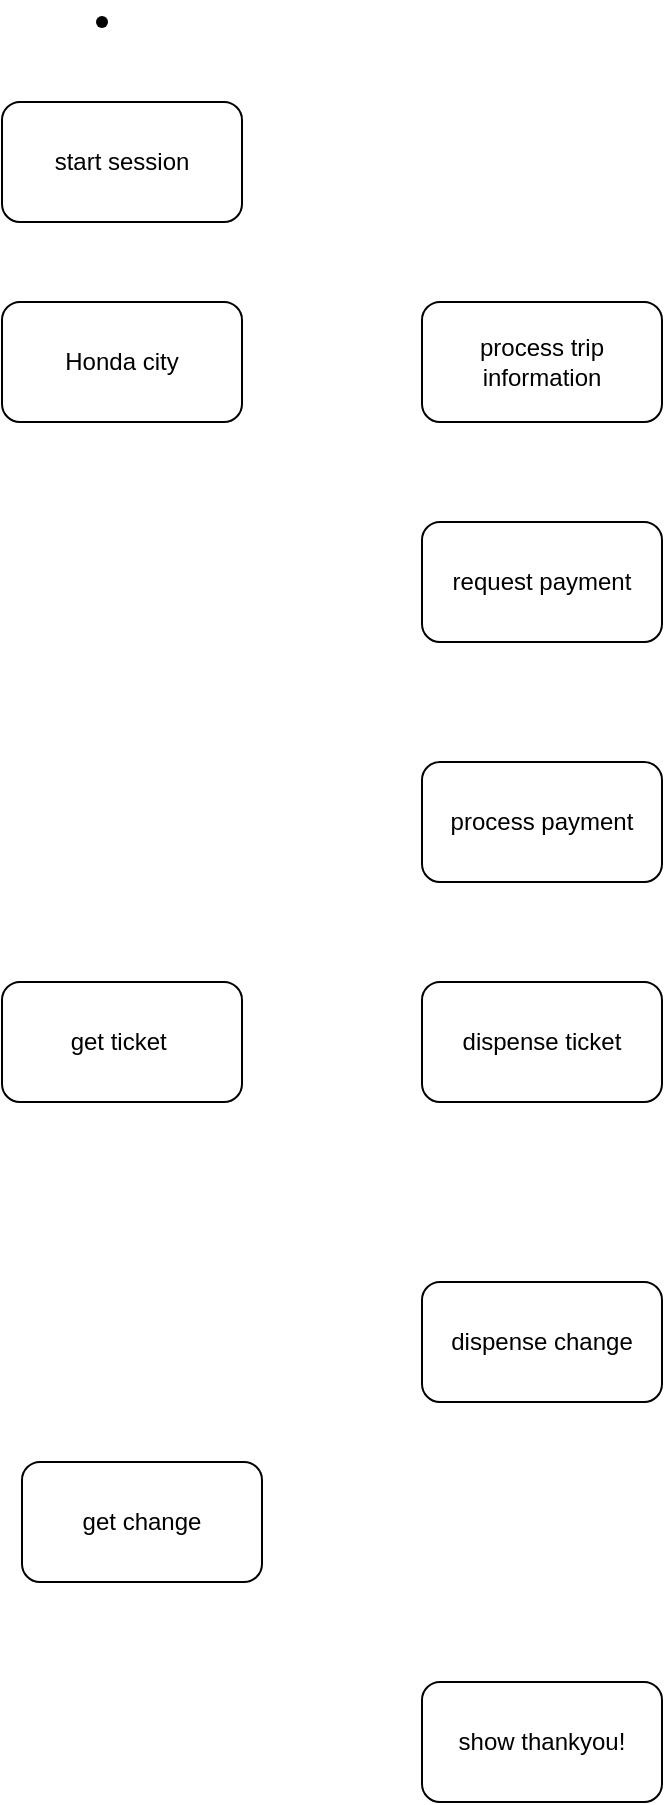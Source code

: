 <mxfile version="22.1.21" type="github">
  <diagram name="Page-1" id="jU7aJNaG4EmLiF6ASeKA">
    <mxGraphModel dx="954" dy="608" grid="1" gridSize="10" guides="1" tooltips="1" connect="1" arrows="1" fold="1" page="1" pageScale="1" pageWidth="850" pageHeight="1100" math="0" shadow="0">
      <root>
        <mxCell id="0" />
        <mxCell id="1" parent="0" />
        <mxCell id="PQB1Y8k-di75P9IcplEZ-1" value="start session" style="rounded=1;whiteSpace=wrap;html=1;" vertex="1" parent="1">
          <mxGeometry x="30" y="50" width="120" height="60" as="geometry" />
        </mxCell>
        <mxCell id="PQB1Y8k-di75P9IcplEZ-2" value="Honda city" style="rounded=1;whiteSpace=wrap;html=1;" vertex="1" parent="1">
          <mxGeometry x="30" y="150" width="120" height="60" as="geometry" />
        </mxCell>
        <mxCell id="PQB1Y8k-di75P9IcplEZ-3" value="dispense ticket" style="rounded=1;whiteSpace=wrap;html=1;" vertex="1" parent="1">
          <mxGeometry x="240" y="490" width="120" height="60" as="geometry" />
        </mxCell>
        <mxCell id="PQB1Y8k-di75P9IcplEZ-5" value="process payment" style="rounded=1;whiteSpace=wrap;html=1;" vertex="1" parent="1">
          <mxGeometry x="240" y="380" width="120" height="60" as="geometry" />
        </mxCell>
        <mxCell id="PQB1Y8k-di75P9IcplEZ-6" value="request payment" style="rounded=1;whiteSpace=wrap;html=1;" vertex="1" parent="1">
          <mxGeometry x="240" y="260" width="120" height="60" as="geometry" />
        </mxCell>
        <mxCell id="PQB1Y8k-di75P9IcplEZ-7" value="process trip information" style="rounded=1;whiteSpace=wrap;html=1;" vertex="1" parent="1">
          <mxGeometry x="240" y="150" width="120" height="60" as="geometry" />
        </mxCell>
        <mxCell id="PQB1Y8k-di75P9IcplEZ-8" value="show thankyou!" style="rounded=1;whiteSpace=wrap;html=1;" vertex="1" parent="1">
          <mxGeometry x="240" y="840" width="120" height="60" as="geometry" />
        </mxCell>
        <mxCell id="PQB1Y8k-di75P9IcplEZ-9" value="get change" style="rounded=1;whiteSpace=wrap;html=1;" vertex="1" parent="1">
          <mxGeometry x="40" y="730" width="120" height="60" as="geometry" />
        </mxCell>
        <mxCell id="PQB1Y8k-di75P9IcplEZ-11" value="dispense change" style="rounded=1;whiteSpace=wrap;html=1;" vertex="1" parent="1">
          <mxGeometry x="240" y="640" width="120" height="60" as="geometry" />
        </mxCell>
        <mxCell id="PQB1Y8k-di75P9IcplEZ-12" value="get ticket&amp;nbsp;" style="rounded=1;whiteSpace=wrap;html=1;" vertex="1" parent="1">
          <mxGeometry x="30" y="490" width="120" height="60" as="geometry" />
        </mxCell>
        <mxCell id="PQB1Y8k-di75P9IcplEZ-14" value="" style="shape=waypoint;sketch=0;fillStyle=solid;size=6;pointerEvents=1;points=[];fillColor=none;resizable=0;rotatable=0;perimeter=centerPerimeter;snapToPoint=1;" vertex="1" parent="1">
          <mxGeometry x="70" width="20" height="20" as="geometry" />
        </mxCell>
      </root>
    </mxGraphModel>
  </diagram>
</mxfile>
